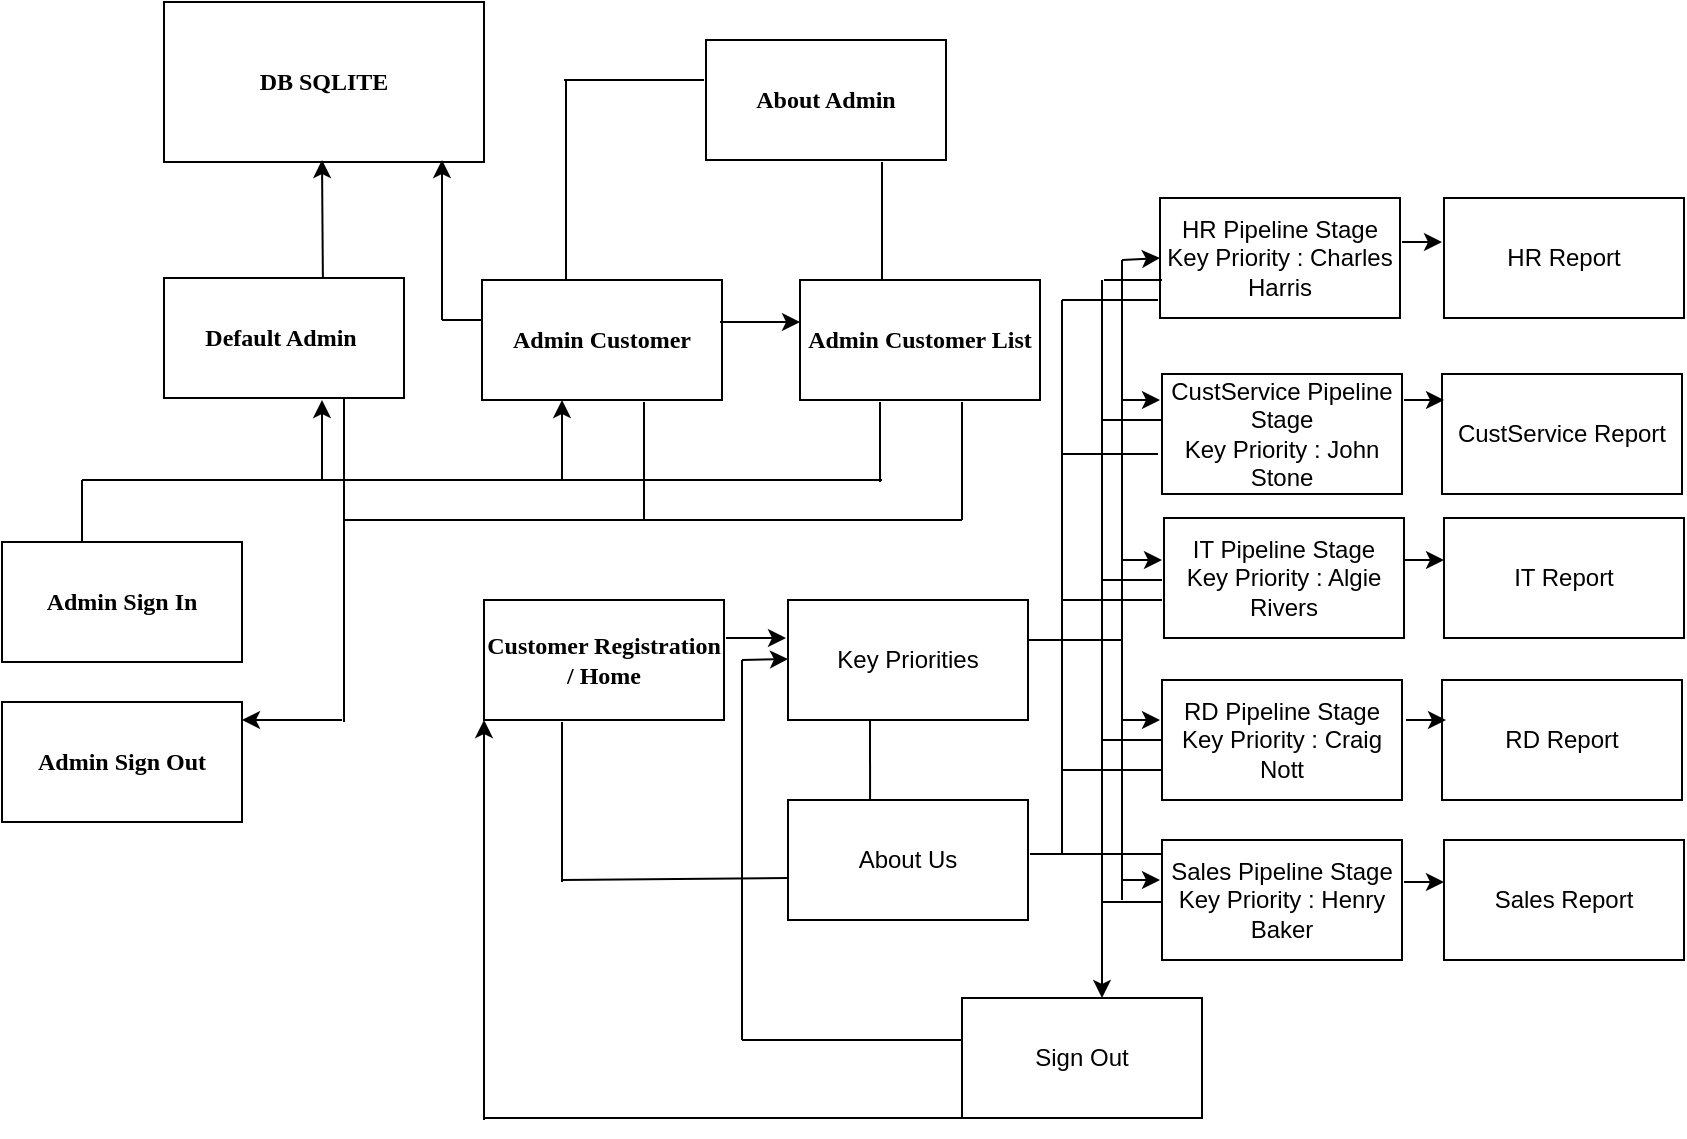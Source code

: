 <mxfile version="24.2.7" type="github">
  <diagram name="Page-1" id="mJo-rlMSn84zewNQrQVx">
    <mxGraphModel dx="1050" dy="557" grid="1" gridSize="10" guides="1" tooltips="1" connect="1" arrows="1" fold="1" page="1" pageScale="1" pageWidth="850" pageHeight="1100" math="0" shadow="0">
      <root>
        <mxCell id="0" />
        <mxCell id="1" parent="0" />
        <mxCell id="rjxhquQ0YUwU6D_5x0ZY-1" value="DB SQLITE" style="rounded=0;whiteSpace=wrap;html=1;fontFamily=Times New Roman;fontStyle=1" vertex="1" parent="1">
          <mxGeometry x="121" y="41" width="160" height="80" as="geometry" />
        </mxCell>
        <mxCell id="rjxhquQ0YUwU6D_5x0ZY-2" value="Default Admin&amp;nbsp;" style="rounded=0;whiteSpace=wrap;html=1;fontFamily=Times New Roman;fontStyle=1" vertex="1" parent="1">
          <mxGeometry x="121" y="179" width="120" height="60" as="geometry" />
        </mxCell>
        <mxCell id="rjxhquQ0YUwU6D_5x0ZY-3" value="Admin Customer" style="rounded=0;whiteSpace=wrap;html=1;fontFamily=Times New Roman;fontStyle=1" vertex="1" parent="1">
          <mxGeometry x="280" y="180" width="120" height="60" as="geometry" />
        </mxCell>
        <mxCell id="rjxhquQ0YUwU6D_5x0ZY-4" value="About Admin" style="rounded=0;whiteSpace=wrap;html=1;fontFamily=Times New Roman;fontStyle=1" vertex="1" parent="1">
          <mxGeometry x="392" y="60" width="120" height="60" as="geometry" />
        </mxCell>
        <mxCell id="rjxhquQ0YUwU6D_5x0ZY-5" value="Admin Customer List" style="rounded=0;whiteSpace=wrap;html=1;fontFamily=Times New Roman;fontStyle=1" vertex="1" parent="1">
          <mxGeometry x="439" y="180" width="120" height="60" as="geometry" />
        </mxCell>
        <mxCell id="rjxhquQ0YUwU6D_5x0ZY-6" value="" style="endArrow=none;html=1;rounded=0;fontFamily=Times New Roman;fontStyle=1" edge="1" parent="1">
          <mxGeometry width="50" height="50" relative="1" as="geometry">
            <mxPoint x="322" y="180" as="sourcePoint" />
            <mxPoint x="322" y="80" as="targetPoint" />
          </mxGeometry>
        </mxCell>
        <mxCell id="rjxhquQ0YUwU6D_5x0ZY-7" value="" style="endArrow=none;html=1;rounded=0;fontFamily=Times New Roman;fontStyle=1" edge="1" parent="1">
          <mxGeometry width="50" height="50" relative="1" as="geometry">
            <mxPoint x="321" y="80" as="sourcePoint" />
            <mxPoint x="391" y="80" as="targetPoint" />
          </mxGeometry>
        </mxCell>
        <mxCell id="rjxhquQ0YUwU6D_5x0ZY-10" value="" style="endArrow=none;html=1;rounded=0;exitX=0;exitY=0;exitDx=0;exitDy=0;fontFamily=Times New Roman;fontStyle=1" edge="1" parent="1">
          <mxGeometry width="50" height="50" relative="1" as="geometry">
            <mxPoint x="480" y="180" as="sourcePoint" />
            <mxPoint x="480" y="121" as="targetPoint" />
          </mxGeometry>
        </mxCell>
        <mxCell id="rjxhquQ0YUwU6D_5x0ZY-11" value="" style="endArrow=classic;html=1;rounded=0;fontFamily=Times New Roman;fontStyle=1" edge="1" parent="1">
          <mxGeometry width="50" height="50" relative="1" as="geometry">
            <mxPoint x="399" y="201" as="sourcePoint" />
            <mxPoint x="439" y="201" as="targetPoint" />
          </mxGeometry>
        </mxCell>
        <mxCell id="rjxhquQ0YUwU6D_5x0ZY-13" value="" style="endArrow=classic;html=1;rounded=0;exitX=0.662;exitY=-0.007;exitDx=0;exitDy=0;exitPerimeter=0;fontFamily=Times New Roman;fontStyle=1" edge="1" parent="1" source="rjxhquQ0YUwU6D_5x0ZY-2">
          <mxGeometry width="50" height="50" relative="1" as="geometry">
            <mxPoint x="150" y="170" as="sourcePoint" />
            <mxPoint x="200" y="120" as="targetPoint" />
          </mxGeometry>
        </mxCell>
        <mxCell id="rjxhquQ0YUwU6D_5x0ZY-14" value="" style="endArrow=none;html=1;rounded=0;fontFamily=Times New Roman;fontStyle=1" edge="1" parent="1">
          <mxGeometry width="50" height="50" relative="1" as="geometry">
            <mxPoint x="260" y="200" as="sourcePoint" />
            <mxPoint x="280" y="200" as="targetPoint" />
          </mxGeometry>
        </mxCell>
        <mxCell id="rjxhquQ0YUwU6D_5x0ZY-15" value="" style="endArrow=classic;html=1;rounded=0;fontFamily=Times New Roman;fontStyle=1" edge="1" parent="1">
          <mxGeometry width="50" height="50" relative="1" as="geometry">
            <mxPoint x="260" y="200" as="sourcePoint" />
            <mxPoint x="260" y="120" as="targetPoint" />
          </mxGeometry>
        </mxCell>
        <mxCell id="rjxhquQ0YUwU6D_5x0ZY-16" value="Admin Sign In" style="rounded=0;whiteSpace=wrap;html=1;fontFamily=Times New Roman;fontStyle=1" vertex="1" parent="1">
          <mxGeometry x="40" y="311" width="120" height="60" as="geometry" />
        </mxCell>
        <mxCell id="rjxhquQ0YUwU6D_5x0ZY-17" value="Admin Sign Out" style="rounded=0;whiteSpace=wrap;html=1;fontFamily=Times New Roman;fontStyle=1" vertex="1" parent="1">
          <mxGeometry x="40" y="391" width="120" height="60" as="geometry" />
        </mxCell>
        <mxCell id="rjxhquQ0YUwU6D_5x0ZY-19" value="" style="endArrow=none;html=1;rounded=0;fontFamily=Times New Roman;fontStyle=1" edge="1" parent="1">
          <mxGeometry width="50" height="50" relative="1" as="geometry">
            <mxPoint x="80" y="311" as="sourcePoint" />
            <mxPoint x="80" y="280" as="targetPoint" />
          </mxGeometry>
        </mxCell>
        <mxCell id="rjxhquQ0YUwU6D_5x0ZY-20" value="" style="endArrow=none;html=1;rounded=0;fontFamily=Times New Roman;fontStyle=1" edge="1" parent="1">
          <mxGeometry width="50" height="50" relative="1" as="geometry">
            <mxPoint x="80" y="280" as="sourcePoint" />
            <mxPoint x="200" y="280" as="targetPoint" />
          </mxGeometry>
        </mxCell>
        <mxCell id="rjxhquQ0YUwU6D_5x0ZY-21" value="" style="endArrow=classic;html=1;rounded=0;fontFamily=Times New Roman;fontStyle=1" edge="1" parent="1">
          <mxGeometry width="50" height="50" relative="1" as="geometry">
            <mxPoint x="200" y="280" as="sourcePoint" />
            <mxPoint x="200" y="240" as="targetPoint" />
          </mxGeometry>
        </mxCell>
        <mxCell id="rjxhquQ0YUwU6D_5x0ZY-22" value="" style="endArrow=none;html=1;rounded=0;fontFamily=Times New Roman;fontStyle=1" edge="1" parent="1">
          <mxGeometry width="50" height="50" relative="1" as="geometry">
            <mxPoint x="200" y="280" as="sourcePoint" />
            <mxPoint x="320" y="280" as="targetPoint" />
          </mxGeometry>
        </mxCell>
        <mxCell id="rjxhquQ0YUwU6D_5x0ZY-24" value="" style="endArrow=none;html=1;rounded=0;fontFamily=Times New Roman;fontStyle=1" edge="1" parent="1">
          <mxGeometry width="50" height="50" relative="1" as="geometry">
            <mxPoint x="320" y="280" as="sourcePoint" />
            <mxPoint x="480" y="280" as="targetPoint" />
          </mxGeometry>
        </mxCell>
        <mxCell id="rjxhquQ0YUwU6D_5x0ZY-26" value="" style="endArrow=none;html=1;rounded=0;fontFamily=Times New Roman;fontStyle=1" edge="1" parent="1">
          <mxGeometry width="50" height="50" relative="1" as="geometry">
            <mxPoint x="479" y="281" as="sourcePoint" />
            <mxPoint x="479" y="241" as="targetPoint" />
          </mxGeometry>
        </mxCell>
        <mxCell id="rjxhquQ0YUwU6D_5x0ZY-29" value="" style="endArrow=none;html=1;rounded=0;entryX=0.75;entryY=1;entryDx=0;entryDy=0;fontFamily=Times New Roman;fontStyle=1" edge="1" parent="1" target="rjxhquQ0YUwU6D_5x0ZY-2">
          <mxGeometry width="50" height="50" relative="1" as="geometry">
            <mxPoint x="211" y="401" as="sourcePoint" />
            <mxPoint x="218" y="311" as="targetPoint" />
          </mxGeometry>
        </mxCell>
        <mxCell id="rjxhquQ0YUwU6D_5x0ZY-30" value="" style="endArrow=classic;html=1;rounded=0;fontFamily=Times New Roman;fontStyle=1" edge="1" parent="1">
          <mxGeometry width="50" height="50" relative="1" as="geometry">
            <mxPoint x="210" y="400" as="sourcePoint" />
            <mxPoint x="160" y="400" as="targetPoint" />
          </mxGeometry>
        </mxCell>
        <mxCell id="rjxhquQ0YUwU6D_5x0ZY-31" value="" style="endArrow=classic;html=1;rounded=0;fontFamily=Times New Roman;fontStyle=1" edge="1" parent="1">
          <mxGeometry width="50" height="50" relative="1" as="geometry">
            <mxPoint x="320" y="280" as="sourcePoint" />
            <mxPoint x="320" y="240" as="targetPoint" />
          </mxGeometry>
        </mxCell>
        <mxCell id="rjxhquQ0YUwU6D_5x0ZY-32" value="" style="endArrow=none;html=1;rounded=0;fontFamily=Times New Roman;fontStyle=1" edge="1" parent="1">
          <mxGeometry width="50" height="50" relative="1" as="geometry">
            <mxPoint x="361" y="300" as="sourcePoint" />
            <mxPoint x="361" y="241" as="targetPoint" />
          </mxGeometry>
        </mxCell>
        <mxCell id="rjxhquQ0YUwU6D_5x0ZY-33" value="" style="endArrow=none;html=1;rounded=0;fontFamily=Times New Roman;fontStyle=1" edge="1" parent="1">
          <mxGeometry width="50" height="50" relative="1" as="geometry">
            <mxPoint x="211" y="300" as="sourcePoint" />
            <mxPoint x="361" y="300" as="targetPoint" />
          </mxGeometry>
        </mxCell>
        <mxCell id="rjxhquQ0YUwU6D_5x0ZY-34" value="" style="endArrow=none;html=1;rounded=0;fontFamily=Times New Roman;fontStyle=1" edge="1" parent="1">
          <mxGeometry width="50" height="50" relative="1" as="geometry">
            <mxPoint x="520" y="300" as="sourcePoint" />
            <mxPoint x="520" y="241" as="targetPoint" />
          </mxGeometry>
        </mxCell>
        <mxCell id="rjxhquQ0YUwU6D_5x0ZY-35" value="" style="endArrow=none;html=1;rounded=0;fontFamily=Times New Roman;fontStyle=1" edge="1" parent="1">
          <mxGeometry width="50" height="50" relative="1" as="geometry">
            <mxPoint x="360" y="300" as="sourcePoint" />
            <mxPoint x="520" y="300" as="targetPoint" />
          </mxGeometry>
        </mxCell>
        <mxCell id="rjxhquQ0YUwU6D_5x0ZY-36" value="Customer Registration / Home" style="rounded=0;whiteSpace=wrap;html=1;fontFamily=Times New Roman;fontStyle=1" vertex="1" parent="1">
          <mxGeometry x="281" y="340" width="120" height="60" as="geometry" />
        </mxCell>
        <mxCell id="rjxhquQ0YUwU6D_5x0ZY-37" value="Sign Out" style="rounded=0;whiteSpace=wrap;html=1;" vertex="1" parent="1">
          <mxGeometry x="520" y="539" width="120" height="60" as="geometry" />
        </mxCell>
        <mxCell id="rjxhquQ0YUwU6D_5x0ZY-39" value="" style="endArrow=none;html=1;rounded=0;entryX=0;entryY=1;entryDx=0;entryDy=0;" edge="1" parent="1">
          <mxGeometry width="50" height="50" relative="1" as="geometry">
            <mxPoint x="281" y="599" as="sourcePoint" />
            <mxPoint x="521" y="599" as="targetPoint" />
          </mxGeometry>
        </mxCell>
        <mxCell id="rjxhquQ0YUwU6D_5x0ZY-40" value="" style="endArrow=classic;html=1;rounded=0;" edge="1" parent="1">
          <mxGeometry width="50" height="50" relative="1" as="geometry">
            <mxPoint x="281" y="600" as="sourcePoint" />
            <mxPoint x="281" y="400" as="targetPoint" />
          </mxGeometry>
        </mxCell>
        <mxCell id="rjxhquQ0YUwU6D_5x0ZY-41" value="Key Priorities" style="rounded=0;whiteSpace=wrap;html=1;" vertex="1" parent="1">
          <mxGeometry x="433" y="340" width="120" height="60" as="geometry" />
        </mxCell>
        <mxCell id="rjxhquQ0YUwU6D_5x0ZY-42" value="About Us" style="rounded=0;whiteSpace=wrap;html=1;" vertex="1" parent="1">
          <mxGeometry x="433" y="440" width="120" height="60" as="geometry" />
        </mxCell>
        <mxCell id="rjxhquQ0YUwU6D_5x0ZY-43" value="" style="endArrow=none;html=1;rounded=0;exitX=0.342;exitY=0;exitDx=0;exitDy=0;exitPerimeter=0;" edge="1" parent="1" source="rjxhquQ0YUwU6D_5x0ZY-42">
          <mxGeometry width="50" height="50" relative="1" as="geometry">
            <mxPoint x="424" y="450" as="sourcePoint" />
            <mxPoint x="474" y="400" as="targetPoint" />
          </mxGeometry>
        </mxCell>
        <mxCell id="rjxhquQ0YUwU6D_5x0ZY-44" value="" style="endArrow=classic;html=1;rounded=0;" edge="1" parent="1">
          <mxGeometry width="50" height="50" relative="1" as="geometry">
            <mxPoint x="402" y="359" as="sourcePoint" />
            <mxPoint x="432" y="359" as="targetPoint" />
          </mxGeometry>
        </mxCell>
        <mxCell id="rjxhquQ0YUwU6D_5x0ZY-45" value="" style="endArrow=none;html=1;rounded=0;" edge="1" parent="1">
          <mxGeometry width="50" height="50" relative="1" as="geometry">
            <mxPoint x="320" y="480" as="sourcePoint" />
            <mxPoint x="433" y="479" as="targetPoint" />
          </mxGeometry>
        </mxCell>
        <mxCell id="rjxhquQ0YUwU6D_5x0ZY-46" value="" style="endArrow=none;html=1;rounded=0;" edge="1" parent="1">
          <mxGeometry width="50" height="50" relative="1" as="geometry">
            <mxPoint x="320" y="481" as="sourcePoint" />
            <mxPoint x="320" y="401" as="targetPoint" />
          </mxGeometry>
        </mxCell>
        <mxCell id="rjxhquQ0YUwU6D_5x0ZY-47" value="" style="endArrow=none;html=1;rounded=0;" edge="1" parent="1">
          <mxGeometry width="50" height="50" relative="1" as="geometry">
            <mxPoint x="410" y="560" as="sourcePoint" />
            <mxPoint x="520" y="560" as="targetPoint" />
          </mxGeometry>
        </mxCell>
        <mxCell id="rjxhquQ0YUwU6D_5x0ZY-48" value="" style="endArrow=none;html=1;rounded=0;" edge="1" parent="1">
          <mxGeometry width="50" height="50" relative="1" as="geometry">
            <mxPoint x="410" y="560" as="sourcePoint" />
            <mxPoint x="410" y="370" as="targetPoint" />
          </mxGeometry>
        </mxCell>
        <mxCell id="rjxhquQ0YUwU6D_5x0ZY-49" value="" style="endArrow=classic;html=1;rounded=0;" edge="1" parent="1">
          <mxGeometry width="50" height="50" relative="1" as="geometry">
            <mxPoint x="410" y="370" as="sourcePoint" />
            <mxPoint x="433" y="369.5" as="targetPoint" />
          </mxGeometry>
        </mxCell>
        <mxCell id="rjxhquQ0YUwU6D_5x0ZY-51" value="CustService Pipeline Stage&lt;div&gt;Key Priority : John Stone&lt;/div&gt;" style="rounded=0;whiteSpace=wrap;html=1;" vertex="1" parent="1">
          <mxGeometry x="620" y="227" width="120" height="60" as="geometry" />
        </mxCell>
        <mxCell id="rjxhquQ0YUwU6D_5x0ZY-52" value="HR Pipeline Stage&lt;div&gt;Key Priority : Charles Harris&lt;/div&gt;" style="rounded=0;whiteSpace=wrap;html=1;" vertex="1" parent="1">
          <mxGeometry x="619" y="139" width="120" height="60" as="geometry" />
        </mxCell>
        <mxCell id="rjxhquQ0YUwU6D_5x0ZY-53" value="IT Pipeline Stage&lt;div&gt;Key Priority : Algie Rivers&lt;/div&gt;" style="rounded=0;whiteSpace=wrap;html=1;" vertex="1" parent="1">
          <mxGeometry x="621" y="299" width="120" height="60" as="geometry" />
        </mxCell>
        <mxCell id="rjxhquQ0YUwU6D_5x0ZY-54" value="RD Pipeline Stage&lt;div&gt;Key Priority : Craig Nott&lt;/div&gt;" style="rounded=0;whiteSpace=wrap;html=1;" vertex="1" parent="1">
          <mxGeometry x="620" y="380" width="120" height="60" as="geometry" />
        </mxCell>
        <mxCell id="rjxhquQ0YUwU6D_5x0ZY-55" value="Sales Pipeline Stage&lt;div&gt;Key Priority : Henry Baker&lt;/div&gt;" style="rounded=0;whiteSpace=wrap;html=1;" vertex="1" parent="1">
          <mxGeometry x="620" y="460" width="120" height="60" as="geometry" />
        </mxCell>
        <mxCell id="rjxhquQ0YUwU6D_5x0ZY-56" value="" style="endArrow=classic;html=1;rounded=0;" edge="1" parent="1">
          <mxGeometry width="50" height="50" relative="1" as="geometry">
            <mxPoint x="590" y="430" as="sourcePoint" />
            <mxPoint x="590" y="539" as="targetPoint" />
          </mxGeometry>
        </mxCell>
        <mxCell id="rjxhquQ0YUwU6D_5x0ZY-57" value="" style="endArrow=none;html=1;rounded=0;" edge="1" parent="1">
          <mxGeometry width="50" height="50" relative="1" as="geometry">
            <mxPoint x="553" y="360" as="sourcePoint" />
            <mxPoint x="600" y="360" as="targetPoint" />
          </mxGeometry>
        </mxCell>
        <mxCell id="rjxhquQ0YUwU6D_5x0ZY-58" value="" style="endArrow=none;html=1;rounded=0;" edge="1" parent="1">
          <mxGeometry width="50" height="50" relative="1" as="geometry">
            <mxPoint x="600" y="360" as="sourcePoint" />
            <mxPoint x="600" y="170" as="targetPoint" />
          </mxGeometry>
        </mxCell>
        <mxCell id="rjxhquQ0YUwU6D_5x0ZY-59" value="" style="endArrow=classic;html=1;rounded=0;entryX=0;entryY=0.5;entryDx=0;entryDy=0;" edge="1" parent="1" target="rjxhquQ0YUwU6D_5x0ZY-52">
          <mxGeometry width="50" height="50" relative="1" as="geometry">
            <mxPoint x="600" y="170" as="sourcePoint" />
            <mxPoint x="650" y="120" as="targetPoint" />
          </mxGeometry>
        </mxCell>
        <mxCell id="rjxhquQ0YUwU6D_5x0ZY-60" value="" style="endArrow=classic;html=1;rounded=0;" edge="1" parent="1">
          <mxGeometry width="50" height="50" relative="1" as="geometry">
            <mxPoint x="600" y="240" as="sourcePoint" />
            <mxPoint x="619" y="240" as="targetPoint" />
          </mxGeometry>
        </mxCell>
        <mxCell id="rjxhquQ0YUwU6D_5x0ZY-61" value="" style="endArrow=classic;html=1;rounded=0;" edge="1" parent="1">
          <mxGeometry width="50" height="50" relative="1" as="geometry">
            <mxPoint x="600" y="320" as="sourcePoint" />
            <mxPoint x="620" y="320" as="targetPoint" />
          </mxGeometry>
        </mxCell>
        <mxCell id="rjxhquQ0YUwU6D_5x0ZY-62" value="" style="endArrow=none;html=1;rounded=0;" edge="1" parent="1">
          <mxGeometry width="50" height="50" relative="1" as="geometry">
            <mxPoint x="600" y="490" as="sourcePoint" />
            <mxPoint x="600" y="360" as="targetPoint" />
          </mxGeometry>
        </mxCell>
        <mxCell id="rjxhquQ0YUwU6D_5x0ZY-63" value="" style="endArrow=classic;html=1;rounded=0;" edge="1" parent="1">
          <mxGeometry width="50" height="50" relative="1" as="geometry">
            <mxPoint x="600" y="400" as="sourcePoint" />
            <mxPoint x="619" y="400" as="targetPoint" />
          </mxGeometry>
        </mxCell>
        <mxCell id="rjxhquQ0YUwU6D_5x0ZY-64" value="" style="endArrow=classic;html=1;rounded=0;" edge="1" parent="1">
          <mxGeometry width="50" height="50" relative="1" as="geometry">
            <mxPoint x="600" y="480" as="sourcePoint" />
            <mxPoint x="619" y="480" as="targetPoint" />
          </mxGeometry>
        </mxCell>
        <mxCell id="rjxhquQ0YUwU6D_5x0ZY-67" value="" style="endArrow=none;html=1;rounded=0;" edge="1" parent="1">
          <mxGeometry width="50" height="50" relative="1" as="geometry">
            <mxPoint x="590" y="491" as="sourcePoint" />
            <mxPoint x="620" y="491" as="targetPoint" />
          </mxGeometry>
        </mxCell>
        <mxCell id="rjxhquQ0YUwU6D_5x0ZY-68" value="" style="endArrow=none;html=1;rounded=0;" edge="1" parent="1">
          <mxGeometry width="50" height="50" relative="1" as="geometry">
            <mxPoint x="590" y="430" as="sourcePoint" />
            <mxPoint x="590" y="180" as="targetPoint" />
          </mxGeometry>
        </mxCell>
        <mxCell id="rjxhquQ0YUwU6D_5x0ZY-69" value="" style="endArrow=none;html=1;rounded=0;" edge="1" parent="1">
          <mxGeometry width="50" height="50" relative="1" as="geometry">
            <mxPoint x="590" y="410" as="sourcePoint" />
            <mxPoint x="620" y="410" as="targetPoint" />
          </mxGeometry>
        </mxCell>
        <mxCell id="rjxhquQ0YUwU6D_5x0ZY-70" value="" style="endArrow=none;html=1;rounded=0;" edge="1" parent="1">
          <mxGeometry width="50" height="50" relative="1" as="geometry">
            <mxPoint x="590" y="330" as="sourcePoint" />
            <mxPoint x="620" y="330" as="targetPoint" />
          </mxGeometry>
        </mxCell>
        <mxCell id="rjxhquQ0YUwU6D_5x0ZY-71" value="" style="endArrow=none;html=1;rounded=0;" edge="1" parent="1">
          <mxGeometry width="50" height="50" relative="1" as="geometry">
            <mxPoint x="590" y="250" as="sourcePoint" />
            <mxPoint x="620" y="250" as="targetPoint" />
          </mxGeometry>
        </mxCell>
        <mxCell id="rjxhquQ0YUwU6D_5x0ZY-72" value="" style="endArrow=none;html=1;rounded=0;entryX=0;entryY=0.75;entryDx=0;entryDy=0;" edge="1" parent="1">
          <mxGeometry width="50" height="50" relative="1" as="geometry">
            <mxPoint x="591" y="180" as="sourcePoint" />
            <mxPoint x="620" y="180" as="targetPoint" />
          </mxGeometry>
        </mxCell>
        <mxCell id="rjxhquQ0YUwU6D_5x0ZY-73" value="" style="endArrow=none;html=1;rounded=0;entryX=0;entryY=0;entryDx=0;entryDy=0;" edge="1" parent="1">
          <mxGeometry width="50" height="50" relative="1" as="geometry">
            <mxPoint x="554" y="467" as="sourcePoint" />
            <mxPoint x="620" y="467" as="targetPoint" />
          </mxGeometry>
        </mxCell>
        <mxCell id="rjxhquQ0YUwU6D_5x0ZY-79" value="" style="endArrow=none;html=1;rounded=0;" edge="1" parent="1">
          <mxGeometry width="50" height="50" relative="1" as="geometry">
            <mxPoint x="570" y="467" as="sourcePoint" />
            <mxPoint x="570" y="190" as="targetPoint" />
          </mxGeometry>
        </mxCell>
        <mxCell id="rjxhquQ0YUwU6D_5x0ZY-80" value="" style="endArrow=none;html=1;rounded=0;" edge="1" parent="1">
          <mxGeometry width="50" height="50" relative="1" as="geometry">
            <mxPoint x="570" y="190" as="sourcePoint" />
            <mxPoint x="618" y="190" as="targetPoint" />
          </mxGeometry>
        </mxCell>
        <mxCell id="rjxhquQ0YUwU6D_5x0ZY-81" value="" style="endArrow=none;html=1;rounded=0;" edge="1" parent="1">
          <mxGeometry width="50" height="50" relative="1" as="geometry">
            <mxPoint x="570" y="267" as="sourcePoint" />
            <mxPoint x="618" y="267" as="targetPoint" />
          </mxGeometry>
        </mxCell>
        <mxCell id="rjxhquQ0YUwU6D_5x0ZY-82" value="" style="endArrow=none;html=1;rounded=0;" edge="1" parent="1">
          <mxGeometry width="50" height="50" relative="1" as="geometry">
            <mxPoint x="570" y="340" as="sourcePoint" />
            <mxPoint x="620" y="340" as="targetPoint" />
          </mxGeometry>
        </mxCell>
        <mxCell id="rjxhquQ0YUwU6D_5x0ZY-83" value="" style="endArrow=none;html=1;rounded=0;" edge="1" parent="1">
          <mxGeometry width="50" height="50" relative="1" as="geometry">
            <mxPoint x="570" y="425" as="sourcePoint" />
            <mxPoint x="620" y="425" as="targetPoint" />
          </mxGeometry>
        </mxCell>
        <mxCell id="rjxhquQ0YUwU6D_5x0ZY-84" value="HR Report" style="rounded=0;whiteSpace=wrap;html=1;" vertex="1" parent="1">
          <mxGeometry x="761" y="139" width="120" height="60" as="geometry" />
        </mxCell>
        <mxCell id="rjxhquQ0YUwU6D_5x0ZY-85" value="CustService Report" style="rounded=0;whiteSpace=wrap;html=1;" vertex="1" parent="1">
          <mxGeometry x="760" y="227" width="120" height="60" as="geometry" />
        </mxCell>
        <mxCell id="rjxhquQ0YUwU6D_5x0ZY-86" value="IT Report" style="rounded=0;whiteSpace=wrap;html=1;" vertex="1" parent="1">
          <mxGeometry x="761" y="299" width="120" height="60" as="geometry" />
        </mxCell>
        <mxCell id="rjxhquQ0YUwU6D_5x0ZY-87" value="RD Report" style="rounded=0;whiteSpace=wrap;html=1;" vertex="1" parent="1">
          <mxGeometry x="760" y="380" width="120" height="60" as="geometry" />
        </mxCell>
        <mxCell id="rjxhquQ0YUwU6D_5x0ZY-88" value="Sales Report" style="rounded=0;whiteSpace=wrap;html=1;" vertex="1" parent="1">
          <mxGeometry x="761" y="460" width="120" height="60" as="geometry" />
        </mxCell>
        <mxCell id="rjxhquQ0YUwU6D_5x0ZY-89" value="" style="endArrow=classic;html=1;rounded=0;" edge="1" parent="1">
          <mxGeometry width="50" height="50" relative="1" as="geometry">
            <mxPoint x="740" y="161" as="sourcePoint" />
            <mxPoint x="760" y="161" as="targetPoint" />
          </mxGeometry>
        </mxCell>
        <mxCell id="rjxhquQ0YUwU6D_5x0ZY-92" value="" style="endArrow=classic;html=1;rounded=0;" edge="1" parent="1">
          <mxGeometry width="50" height="50" relative="1" as="geometry">
            <mxPoint x="741" y="240" as="sourcePoint" />
            <mxPoint x="761" y="240" as="targetPoint" />
          </mxGeometry>
        </mxCell>
        <mxCell id="rjxhquQ0YUwU6D_5x0ZY-93" value="" style="endArrow=classic;html=1;rounded=0;" edge="1" parent="1">
          <mxGeometry width="50" height="50" relative="1" as="geometry">
            <mxPoint x="741" y="320" as="sourcePoint" />
            <mxPoint x="761" y="320" as="targetPoint" />
          </mxGeometry>
        </mxCell>
        <mxCell id="rjxhquQ0YUwU6D_5x0ZY-94" value="" style="endArrow=classic;html=1;rounded=0;" edge="1" parent="1">
          <mxGeometry width="50" height="50" relative="1" as="geometry">
            <mxPoint x="742" y="400" as="sourcePoint" />
            <mxPoint x="762" y="400" as="targetPoint" />
          </mxGeometry>
        </mxCell>
        <mxCell id="rjxhquQ0YUwU6D_5x0ZY-95" value="" style="endArrow=classic;html=1;rounded=0;" edge="1" parent="1">
          <mxGeometry width="50" height="50" relative="1" as="geometry">
            <mxPoint x="741" y="481" as="sourcePoint" />
            <mxPoint x="761" y="481" as="targetPoint" />
          </mxGeometry>
        </mxCell>
      </root>
    </mxGraphModel>
  </diagram>
</mxfile>
